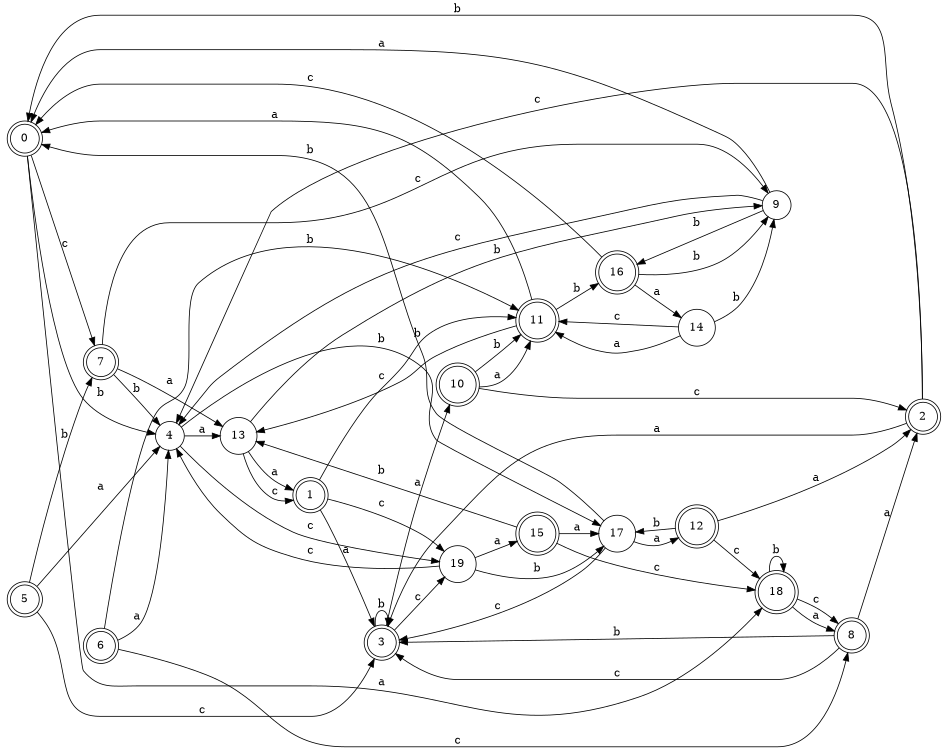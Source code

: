 digraph n16_8 {
__start0 [label="" shape="none"];

rankdir=LR;
size="8,5";

s0 [style="rounded,filled", color="black", fillcolor="white" shape="doublecircle", label="0"];
s1 [style="rounded,filled", color="black", fillcolor="white" shape="doublecircle", label="1"];
s2 [style="rounded,filled", color="black", fillcolor="white" shape="doublecircle", label="2"];
s3 [style="rounded,filled", color="black", fillcolor="white" shape="doublecircle", label="3"];
s4 [style="filled", color="black", fillcolor="white" shape="circle", label="4"];
s5 [style="rounded,filled", color="black", fillcolor="white" shape="doublecircle", label="5"];
s6 [style="rounded,filled", color="black", fillcolor="white" shape="doublecircle", label="6"];
s7 [style="rounded,filled", color="black", fillcolor="white" shape="doublecircle", label="7"];
s8 [style="rounded,filled", color="black", fillcolor="white" shape="doublecircle", label="8"];
s9 [style="filled", color="black", fillcolor="white" shape="circle", label="9"];
s10 [style="rounded,filled", color="black", fillcolor="white" shape="doublecircle", label="10"];
s11 [style="rounded,filled", color="black", fillcolor="white" shape="doublecircle", label="11"];
s12 [style="rounded,filled", color="black", fillcolor="white" shape="doublecircle", label="12"];
s13 [style="filled", color="black", fillcolor="white" shape="circle", label="13"];
s14 [style="filled", color="black", fillcolor="white" shape="circle", label="14"];
s15 [style="rounded,filled", color="black", fillcolor="white" shape="doublecircle", label="15"];
s16 [style="rounded,filled", color="black", fillcolor="white" shape="doublecircle", label="16"];
s17 [style="filled", color="black", fillcolor="white" shape="circle", label="17"];
s18 [style="rounded,filled", color="black", fillcolor="white" shape="doublecircle", label="18"];
s19 [style="filled", color="black", fillcolor="white" shape="circle", label="19"];
s0 -> s18 [label="a"];
s0 -> s4 [label="b"];
s0 -> s7 [label="c"];
s1 -> s3 [label="a"];
s1 -> s11 [label="b"];
s1 -> s19 [label="c"];
s2 -> s3 [label="a"];
s2 -> s0 [label="b"];
s2 -> s4 [label="c"];
s3 -> s10 [label="a"];
s3 -> s3 [label="b"];
s3 -> s19 [label="c"];
s4 -> s13 [label="a"];
s4 -> s17 [label="b"];
s4 -> s19 [label="c"];
s5 -> s4 [label="a"];
s5 -> s7 [label="b"];
s5 -> s3 [label="c"];
s6 -> s4 [label="a"];
s6 -> s11 [label="b"];
s6 -> s8 [label="c"];
s7 -> s13 [label="a"];
s7 -> s4 [label="b"];
s7 -> s9 [label="c"];
s8 -> s2 [label="a"];
s8 -> s3 [label="b"];
s8 -> s3 [label="c"];
s9 -> s0 [label="a"];
s9 -> s16 [label="b"];
s9 -> s4 [label="c"];
s10 -> s11 [label="a"];
s10 -> s11 [label="b"];
s10 -> s2 [label="c"];
s11 -> s0 [label="a"];
s11 -> s16 [label="b"];
s11 -> s13 [label="c"];
s12 -> s2 [label="a"];
s12 -> s17 [label="b"];
s12 -> s18 [label="c"];
s13 -> s1 [label="a"];
s13 -> s9 [label="b"];
s13 -> s1 [label="c"];
s14 -> s11 [label="a"];
s14 -> s9 [label="b"];
s14 -> s11 [label="c"];
s15 -> s17 [label="a"];
s15 -> s13 [label="b"];
s15 -> s18 [label="c"];
s16 -> s14 [label="a"];
s16 -> s9 [label="b"];
s16 -> s0 [label="c"];
s17 -> s12 [label="a"];
s17 -> s0 [label="b"];
s17 -> s3 [label="c"];
s18 -> s8 [label="a"];
s18 -> s18 [label="b"];
s18 -> s8 [label="c"];
s19 -> s15 [label="a"];
s19 -> s17 [label="b"];
s19 -> s4 [label="c"];

}